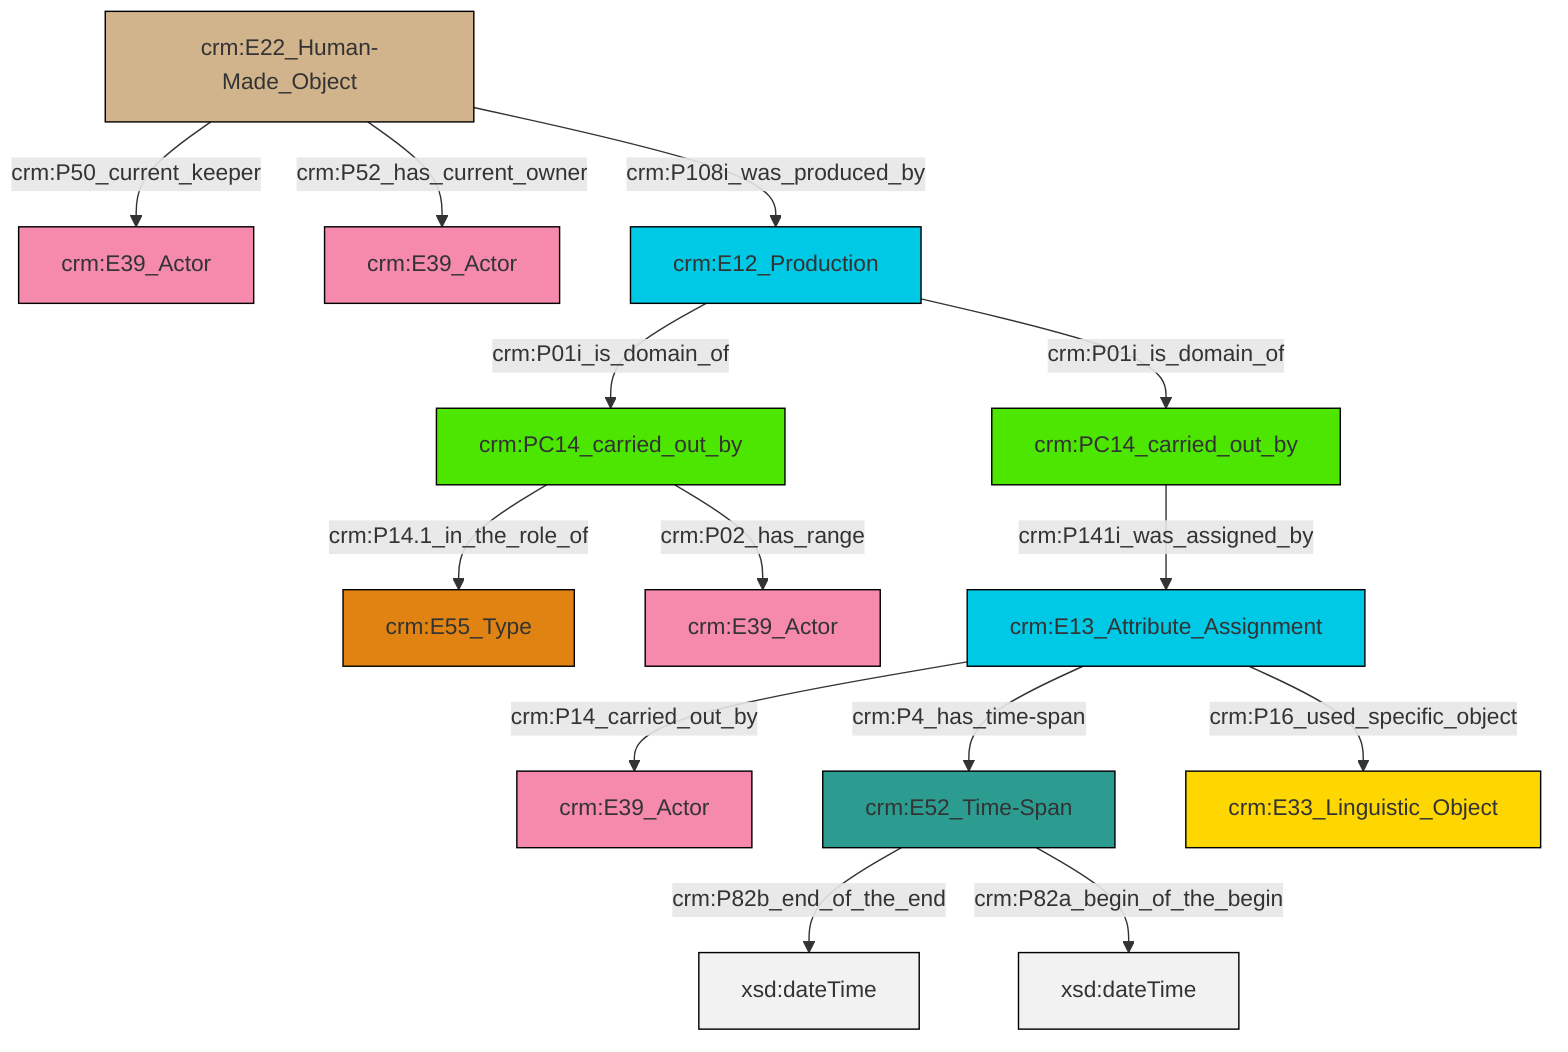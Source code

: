 graph TD
classDef Literal fill:#f2f2f2,stroke:#000000;
classDef CRM_Entity fill:#FFFFFF,stroke:#000000;
classDef Temporal_Entity fill:#00C9E6, stroke:#000000;
classDef Type fill:#E18312, stroke:#000000;
classDef Time-Span fill:#2C9C91, stroke:#000000;
classDef Appellation fill:#FFEB7F, stroke:#000000;
classDef Place fill:#008836, stroke:#000000;
classDef Persistent_Item fill:#B266B2, stroke:#000000;
classDef Conceptual_Object fill:#FFD700, stroke:#000000;
classDef Physical_Thing fill:#D2B48C, stroke:#000000;
classDef Actor fill:#f58aad, stroke:#000000;
classDef PC_Classes fill:#4ce600, stroke:#000000;
classDef Multi fill:#cccccc,stroke:#000000;

6["crm:E22_Human-Made_Object"]:::Physical_Thing -->|crm:P52_has_current_owner| 7["crm:E39_Actor"]:::Actor
10["crm:E13_Attribute_Assignment"]:::Temporal_Entity -->|crm:P4_has_time-span| 12["crm:E52_Time-Span"]:::Time-Span
13["crm:E12_Production"]:::Temporal_Entity -->|crm:P01i_is_domain_of| 14["crm:PC14_carried_out_by"]:::PC_Classes
13["crm:E12_Production"]:::Temporal_Entity -->|crm:P01i_is_domain_of| 15["crm:PC14_carried_out_by"]:::PC_Classes
10["crm:E13_Attribute_Assignment"]:::Temporal_Entity -->|crm:P16_used_specific_object| 16["crm:E33_Linguistic_Object"]:::Conceptual_Object
12["crm:E52_Time-Span"]:::Time-Span -->|crm:P82b_end_of_the_end| 17[xsd:dateTime]:::Literal
14["crm:PC14_carried_out_by"]:::PC_Classes -->|crm:P141i_was_assigned_by| 10["crm:E13_Attribute_Assignment"]:::Temporal_Entity
6["crm:E22_Human-Made_Object"]:::Physical_Thing -->|crm:P108i_was_produced_by| 13["crm:E12_Production"]:::Temporal_Entity
10["crm:E13_Attribute_Assignment"]:::Temporal_Entity -->|crm:P14_carried_out_by| 0["crm:E39_Actor"]:::Actor
15["crm:PC14_carried_out_by"]:::PC_Classes -->|crm:P02_has_range| 8["crm:E39_Actor"]:::Actor
6["crm:E22_Human-Made_Object"]:::Physical_Thing -->|crm:P50_current_keeper| 4["crm:E39_Actor"]:::Actor
12["crm:E52_Time-Span"]:::Time-Span -->|crm:P82a_begin_of_the_begin| 24[xsd:dateTime]:::Literal
15["crm:PC14_carried_out_by"]:::PC_Classes -->|crm:P14.1_in_the_role_of| 2["crm:E55_Type"]:::Type